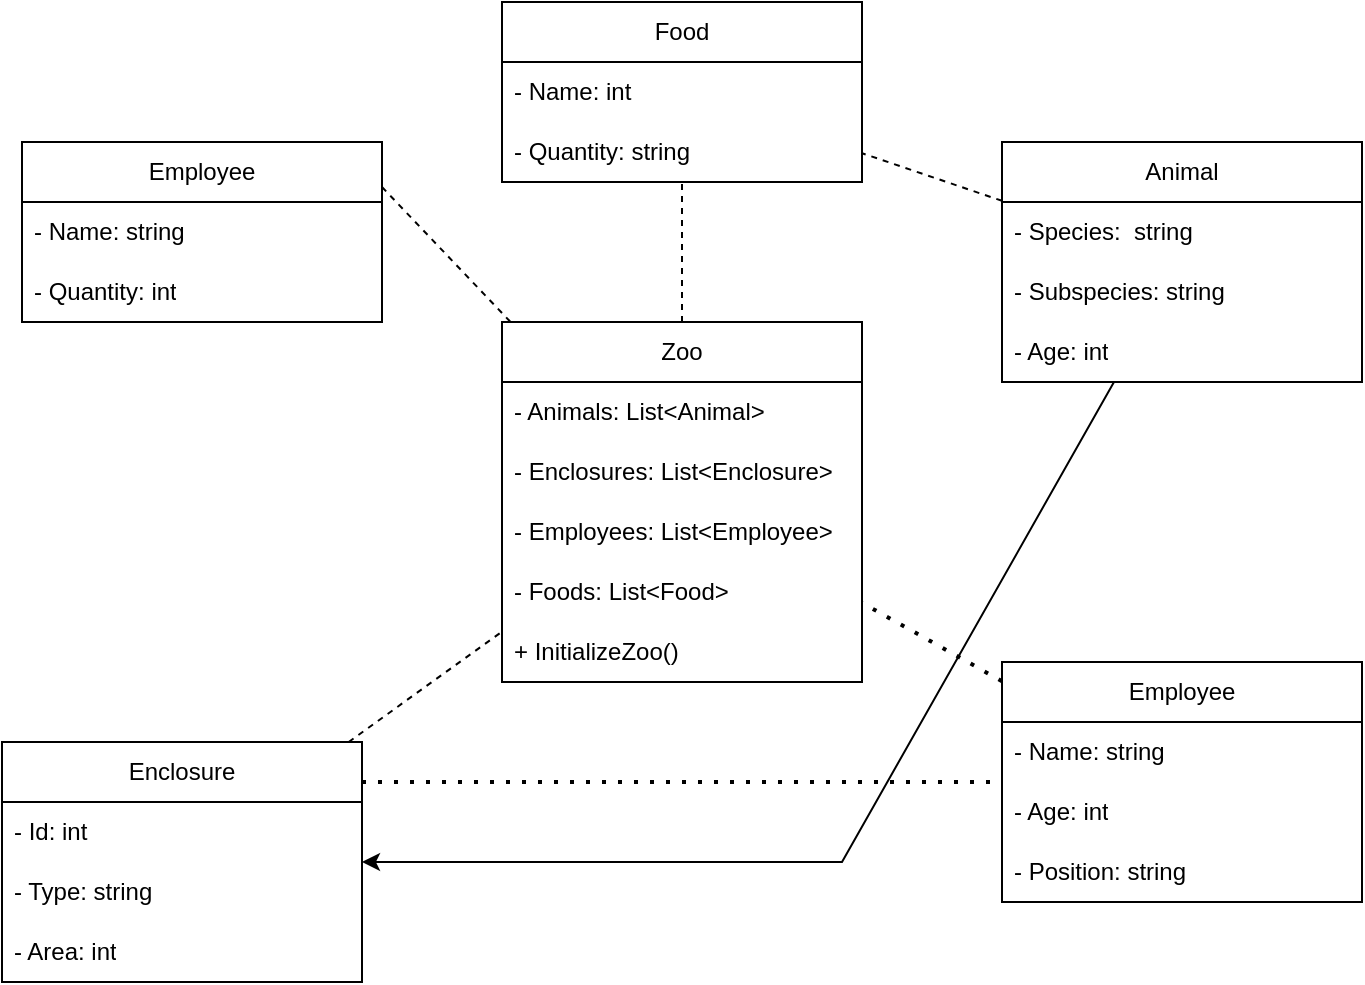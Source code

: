 <mxfile version="23.1.2" type="device">
  <diagram name="Страница — 1" id="jsr216pYnn-NOnW_qfAe">
    <mxGraphModel dx="1913" dy="933" grid="1" gridSize="10" guides="1" tooltips="1" connect="1" arrows="1" fold="1" page="1" pageScale="1" pageWidth="827" pageHeight="1169" math="0" shadow="0">
      <root>
        <mxCell id="0" />
        <mxCell id="1" parent="0" />
        <mxCell id="ivrb5QEqGkj25kzF1mPh-2" value="Zoo" style="swimlane;fontStyle=0;childLayout=stackLayout;horizontal=1;startSize=30;horizontalStack=0;resizeParent=1;resizeParentMax=0;resizeLast=0;collapsible=1;marginBottom=0;whiteSpace=wrap;html=1;" vertex="1" parent="1">
          <mxGeometry x="270" y="170" width="180" height="180" as="geometry" />
        </mxCell>
        <mxCell id="ivrb5QEqGkj25kzF1mPh-3" value="- Animals: List&amp;lt;Animal&amp;gt;   " style="text;strokeColor=none;fillColor=none;align=left;verticalAlign=middle;spacingLeft=4;spacingRight=4;overflow=hidden;points=[[0,0.5],[1,0.5]];portConstraint=eastwest;rotatable=0;whiteSpace=wrap;html=1;" vertex="1" parent="ivrb5QEqGkj25kzF1mPh-2">
          <mxGeometry y="30" width="180" height="30" as="geometry" />
        </mxCell>
        <mxCell id="ivrb5QEqGkj25kzF1mPh-4" value="- Enclosures: List&amp;lt;Enclosure&amp;gt;" style="text;strokeColor=none;fillColor=none;align=left;verticalAlign=middle;spacingLeft=4;spacingRight=4;overflow=hidden;points=[[0,0.5],[1,0.5]];portConstraint=eastwest;rotatable=0;whiteSpace=wrap;html=1;" vertex="1" parent="ivrb5QEqGkj25kzF1mPh-2">
          <mxGeometry y="60" width="180" height="30" as="geometry" />
        </mxCell>
        <mxCell id="ivrb5QEqGkj25kzF1mPh-5" value="- Employees: List&amp;lt;Employee&amp;gt; " style="text;strokeColor=none;fillColor=none;align=left;verticalAlign=middle;spacingLeft=4;spacingRight=4;overflow=hidden;points=[[0,0.5],[1,0.5]];portConstraint=eastwest;rotatable=0;whiteSpace=wrap;html=1;" vertex="1" parent="ivrb5QEqGkj25kzF1mPh-2">
          <mxGeometry y="90" width="180" height="30" as="geometry" />
        </mxCell>
        <mxCell id="ivrb5QEqGkj25kzF1mPh-6" value="- Foods: List&amp;lt;Food&amp;gt;   " style="text;strokeColor=none;fillColor=none;align=left;verticalAlign=middle;spacingLeft=4;spacingRight=4;overflow=hidden;points=[[0,0.5],[1,0.5]];portConstraint=eastwest;rotatable=0;whiteSpace=wrap;html=1;" vertex="1" parent="ivrb5QEqGkj25kzF1mPh-2">
          <mxGeometry y="120" width="180" height="30" as="geometry" />
        </mxCell>
        <mxCell id="ivrb5QEqGkj25kzF1mPh-7" value="+ InitializeZoo()      " style="text;strokeColor=none;fillColor=none;align=left;verticalAlign=middle;spacingLeft=4;spacingRight=4;overflow=hidden;points=[[0,0.5],[1,0.5]];portConstraint=eastwest;rotatable=0;whiteSpace=wrap;html=1;" vertex="1" parent="ivrb5QEqGkj25kzF1mPh-2">
          <mxGeometry y="150" width="180" height="30" as="geometry" />
        </mxCell>
        <mxCell id="ivrb5QEqGkj25kzF1mPh-8" value="Animal" style="swimlane;fontStyle=0;childLayout=stackLayout;horizontal=1;startSize=30;horizontalStack=0;resizeParent=1;resizeParentMax=0;resizeLast=0;collapsible=1;marginBottom=0;whiteSpace=wrap;html=1;" vertex="1" parent="1">
          <mxGeometry x="520" y="80" width="180" height="120" as="geometry" />
        </mxCell>
        <mxCell id="ivrb5QEqGkj25kzF1mPh-9" value="- Species:&amp;nbsp; string" style="text;strokeColor=none;fillColor=none;align=left;verticalAlign=middle;spacingLeft=4;spacingRight=4;overflow=hidden;points=[[0,0.5],[1,0.5]];portConstraint=eastwest;rotatable=0;whiteSpace=wrap;html=1;" vertex="1" parent="ivrb5QEqGkj25kzF1mPh-8">
          <mxGeometry y="30" width="180" height="30" as="geometry" />
        </mxCell>
        <mxCell id="ivrb5QEqGkj25kzF1mPh-10" value="- Subspecies: string" style="text;strokeColor=none;fillColor=none;align=left;verticalAlign=middle;spacingLeft=4;spacingRight=4;overflow=hidden;points=[[0,0.5],[1,0.5]];portConstraint=eastwest;rotatable=0;whiteSpace=wrap;html=1;" vertex="1" parent="ivrb5QEqGkj25kzF1mPh-8">
          <mxGeometry y="60" width="180" height="30" as="geometry" />
        </mxCell>
        <mxCell id="ivrb5QEqGkj25kzF1mPh-11" value="- Age: int  " style="text;strokeColor=none;fillColor=none;align=left;verticalAlign=middle;spacingLeft=4;spacingRight=4;overflow=hidden;points=[[0,0.5],[1,0.5]];portConstraint=eastwest;rotatable=0;whiteSpace=wrap;html=1;" vertex="1" parent="ivrb5QEqGkj25kzF1mPh-8">
          <mxGeometry y="90" width="180" height="30" as="geometry" />
        </mxCell>
        <mxCell id="ivrb5QEqGkj25kzF1mPh-14" value="Enclosure            " style="swimlane;fontStyle=0;childLayout=stackLayout;horizontal=1;startSize=30;horizontalStack=0;resizeParent=1;resizeParentMax=0;resizeLast=0;collapsible=1;marginBottom=0;whiteSpace=wrap;html=1;" vertex="1" parent="1">
          <mxGeometry x="20" y="380" width="180" height="120" as="geometry" />
        </mxCell>
        <mxCell id="ivrb5QEqGkj25kzF1mPh-15" value=" - Id: int  " style="text;strokeColor=none;fillColor=none;align=left;verticalAlign=middle;spacingLeft=4;spacingRight=4;overflow=hidden;points=[[0,0.5],[1,0.5]];portConstraint=eastwest;rotatable=0;whiteSpace=wrap;html=1;" vertex="1" parent="ivrb5QEqGkj25kzF1mPh-14">
          <mxGeometry y="30" width="180" height="30" as="geometry" />
        </mxCell>
        <mxCell id="ivrb5QEqGkj25kzF1mPh-16" value=" - Type: string" style="text;strokeColor=none;fillColor=none;align=left;verticalAlign=middle;spacingLeft=4;spacingRight=4;overflow=hidden;points=[[0,0.5],[1,0.5]];portConstraint=eastwest;rotatable=0;whiteSpace=wrap;html=1;" vertex="1" parent="ivrb5QEqGkj25kzF1mPh-14">
          <mxGeometry y="60" width="180" height="30" as="geometry" />
        </mxCell>
        <mxCell id="ivrb5QEqGkj25kzF1mPh-17" value=" - Area: int     " style="text;strokeColor=none;fillColor=none;align=left;verticalAlign=middle;spacingLeft=4;spacingRight=4;overflow=hidden;points=[[0,0.5],[1,0.5]];portConstraint=eastwest;rotatable=0;whiteSpace=wrap;html=1;" vertex="1" parent="ivrb5QEqGkj25kzF1mPh-14">
          <mxGeometry y="90" width="180" height="30" as="geometry" />
        </mxCell>
        <mxCell id="ivrb5QEqGkj25kzF1mPh-20" value="Employee             " style="swimlane;fontStyle=0;childLayout=stackLayout;horizontal=1;startSize=30;horizontalStack=0;resizeParent=1;resizeParentMax=0;resizeLast=0;collapsible=1;marginBottom=0;whiteSpace=wrap;html=1;" vertex="1" parent="1">
          <mxGeometry x="520" y="340" width="180" height="120" as="geometry" />
        </mxCell>
        <mxCell id="ivrb5QEqGkj25kzF1mPh-21" value="- Name: string" style="text;strokeColor=none;fillColor=none;align=left;verticalAlign=middle;spacingLeft=4;spacingRight=4;overflow=hidden;points=[[0,0.5],[1,0.5]];portConstraint=eastwest;rotatable=0;whiteSpace=wrap;html=1;" vertex="1" parent="ivrb5QEqGkj25kzF1mPh-20">
          <mxGeometry y="30" width="180" height="30" as="geometry" />
        </mxCell>
        <mxCell id="ivrb5QEqGkj25kzF1mPh-23" value="- Age: int   " style="text;strokeColor=none;fillColor=none;align=left;verticalAlign=middle;spacingLeft=4;spacingRight=4;overflow=hidden;points=[[0,0.5],[1,0.5]];portConstraint=eastwest;rotatable=0;whiteSpace=wrap;html=1;" vertex="1" parent="ivrb5QEqGkj25kzF1mPh-20">
          <mxGeometry y="60" width="180" height="30" as="geometry" />
        </mxCell>
        <mxCell id="ivrb5QEqGkj25kzF1mPh-24" value="- Position: string" style="text;strokeColor=none;fillColor=none;align=left;verticalAlign=middle;spacingLeft=4;spacingRight=4;overflow=hidden;points=[[0,0.5],[1,0.5]];portConstraint=eastwest;rotatable=0;whiteSpace=wrap;html=1;" vertex="1" parent="ivrb5QEqGkj25kzF1mPh-20">
          <mxGeometry y="90" width="180" height="30" as="geometry" />
        </mxCell>
        <mxCell id="ivrb5QEqGkj25kzF1mPh-26" value="Employee             " style="swimlane;fontStyle=0;childLayout=stackLayout;horizontal=1;startSize=30;horizontalStack=0;resizeParent=1;resizeParentMax=0;resizeLast=0;collapsible=1;marginBottom=0;whiteSpace=wrap;html=1;" vertex="1" parent="1">
          <mxGeometry x="30" y="80" width="180" height="90" as="geometry" />
        </mxCell>
        <mxCell id="ivrb5QEqGkj25kzF1mPh-27" value="- Name: string" style="text;strokeColor=none;fillColor=none;align=left;verticalAlign=middle;spacingLeft=4;spacingRight=4;overflow=hidden;points=[[0,0.5],[1,0.5]];portConstraint=eastwest;rotatable=0;whiteSpace=wrap;html=1;" vertex="1" parent="ivrb5QEqGkj25kzF1mPh-26">
          <mxGeometry y="30" width="180" height="30" as="geometry" />
        </mxCell>
        <mxCell id="ivrb5QEqGkj25kzF1mPh-29" value="- Quantity: int " style="text;strokeColor=none;fillColor=none;align=left;verticalAlign=middle;spacingLeft=4;spacingRight=4;overflow=hidden;points=[[0,0.5],[1,0.5]];portConstraint=eastwest;rotatable=0;whiteSpace=wrap;html=1;" vertex="1" parent="ivrb5QEqGkj25kzF1mPh-26">
          <mxGeometry y="60" width="180" height="30" as="geometry" />
        </mxCell>
        <mxCell id="ivrb5QEqGkj25kzF1mPh-30" value="" style="endArrow=none;dashed=1;html=1;rounded=0;" edge="1" parent="1" source="ivrb5QEqGkj25kzF1mPh-14" target="ivrb5QEqGkj25kzF1mPh-2">
          <mxGeometry width="50" height="50" relative="1" as="geometry">
            <mxPoint x="300" y="320" as="sourcePoint" />
            <mxPoint x="350" y="270" as="targetPoint" />
          </mxGeometry>
        </mxCell>
        <mxCell id="ivrb5QEqGkj25kzF1mPh-31" value="" style="endArrow=none;dashed=1;html=1;rounded=0;exitX=1;exitY=0.25;exitDx=0;exitDy=0;" edge="1" parent="1" source="ivrb5QEqGkj25kzF1mPh-26" target="ivrb5QEqGkj25kzF1mPh-2">
          <mxGeometry width="50" height="50" relative="1" as="geometry">
            <mxPoint x="300" y="320" as="sourcePoint" />
            <mxPoint x="350" y="270" as="targetPoint" />
          </mxGeometry>
        </mxCell>
        <mxCell id="ivrb5QEqGkj25kzF1mPh-32" value="" style="endArrow=none;dashed=1;html=1;dashPattern=1 3;strokeWidth=2;rounded=0;" edge="1" parent="1" source="ivrb5QEqGkj25kzF1mPh-20" target="ivrb5QEqGkj25kzF1mPh-2">
          <mxGeometry width="50" height="50" relative="1" as="geometry">
            <mxPoint x="490" y="310" as="sourcePoint" />
            <mxPoint x="350" y="270" as="targetPoint" />
          </mxGeometry>
        </mxCell>
        <mxCell id="ivrb5QEqGkj25kzF1mPh-33" value="" style="endArrow=none;dashed=1;html=1;dashPattern=1 3;strokeWidth=2;rounded=0;exitX=1;exitY=0.167;exitDx=0;exitDy=0;exitPerimeter=0;" edge="1" parent="1" source="ivrb5QEqGkj25kzF1mPh-14" target="ivrb5QEqGkj25kzF1mPh-20">
          <mxGeometry width="50" height="50" relative="1" as="geometry">
            <mxPoint x="300" y="320" as="sourcePoint" />
            <mxPoint x="350" y="270" as="targetPoint" />
          </mxGeometry>
        </mxCell>
        <mxCell id="ivrb5QEqGkj25kzF1mPh-35" value="Food" style="swimlane;fontStyle=0;childLayout=stackLayout;horizontal=1;startSize=30;horizontalStack=0;resizeParent=1;resizeParentMax=0;resizeLast=0;collapsible=1;marginBottom=0;whiteSpace=wrap;html=1;" vertex="1" parent="1">
          <mxGeometry x="270" y="10" width="180" height="90" as="geometry" />
        </mxCell>
        <mxCell id="ivrb5QEqGkj25kzF1mPh-36" value="-&amp;nbsp;Name: int" style="text;strokeColor=none;fillColor=none;align=left;verticalAlign=middle;spacingLeft=4;spacingRight=4;overflow=hidden;points=[[0,0.5],[1,0.5]];portConstraint=eastwest;rotatable=0;whiteSpace=wrap;html=1;" vertex="1" parent="ivrb5QEqGkj25kzF1mPh-35">
          <mxGeometry y="30" width="180" height="30" as="geometry" />
        </mxCell>
        <mxCell id="ivrb5QEqGkj25kzF1mPh-37" value="- Quantity: string" style="text;strokeColor=none;fillColor=none;align=left;verticalAlign=middle;spacingLeft=4;spacingRight=4;overflow=hidden;points=[[0,0.5],[1,0.5]];portConstraint=eastwest;rotatable=0;whiteSpace=wrap;html=1;" vertex="1" parent="ivrb5QEqGkj25kzF1mPh-35">
          <mxGeometry y="60" width="180" height="30" as="geometry" />
        </mxCell>
        <mxCell id="ivrb5QEqGkj25kzF1mPh-39" value="" style="endArrow=none;dashed=1;html=1;rounded=0;" edge="1" parent="1" source="ivrb5QEqGkj25kzF1mPh-2" target="ivrb5QEqGkj25kzF1mPh-35">
          <mxGeometry width="50" height="50" relative="1" as="geometry">
            <mxPoint x="300" y="180" as="sourcePoint" />
            <mxPoint x="350" y="130" as="targetPoint" />
          </mxGeometry>
        </mxCell>
        <mxCell id="ivrb5QEqGkj25kzF1mPh-40" value="" style="endArrow=none;dashed=1;html=1;rounded=0;" edge="1" parent="1" source="ivrb5QEqGkj25kzF1mPh-8" target="ivrb5QEqGkj25kzF1mPh-35">
          <mxGeometry width="50" height="50" relative="1" as="geometry">
            <mxPoint x="300" y="180" as="sourcePoint" />
            <mxPoint x="350" y="130" as="targetPoint" />
          </mxGeometry>
        </mxCell>
        <mxCell id="ivrb5QEqGkj25kzF1mPh-41" value="" style="endArrow=classic;html=1;rounded=0;" edge="1" parent="1" source="ivrb5QEqGkj25kzF1mPh-8" target="ivrb5QEqGkj25kzF1mPh-14">
          <mxGeometry width="50" height="50" relative="1" as="geometry">
            <mxPoint x="300" y="180" as="sourcePoint" />
            <mxPoint x="350" y="130" as="targetPoint" />
            <Array as="points">
              <mxPoint x="440" y="440" />
            </Array>
          </mxGeometry>
        </mxCell>
      </root>
    </mxGraphModel>
  </diagram>
</mxfile>
